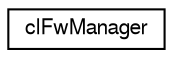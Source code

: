digraph G
{
  edge [fontname="FreeSans",fontsize="10",labelfontname="FreeSans",labelfontsize="10"];
  node [fontname="FreeSans",fontsize="10",shape=record];
  rankdir=LR;
  Node1 [label="clFwManager",height=0.2,width=0.4,color="black", fillcolor="white", style="filled",URL="$classcl_fw_manager.html"];
}
